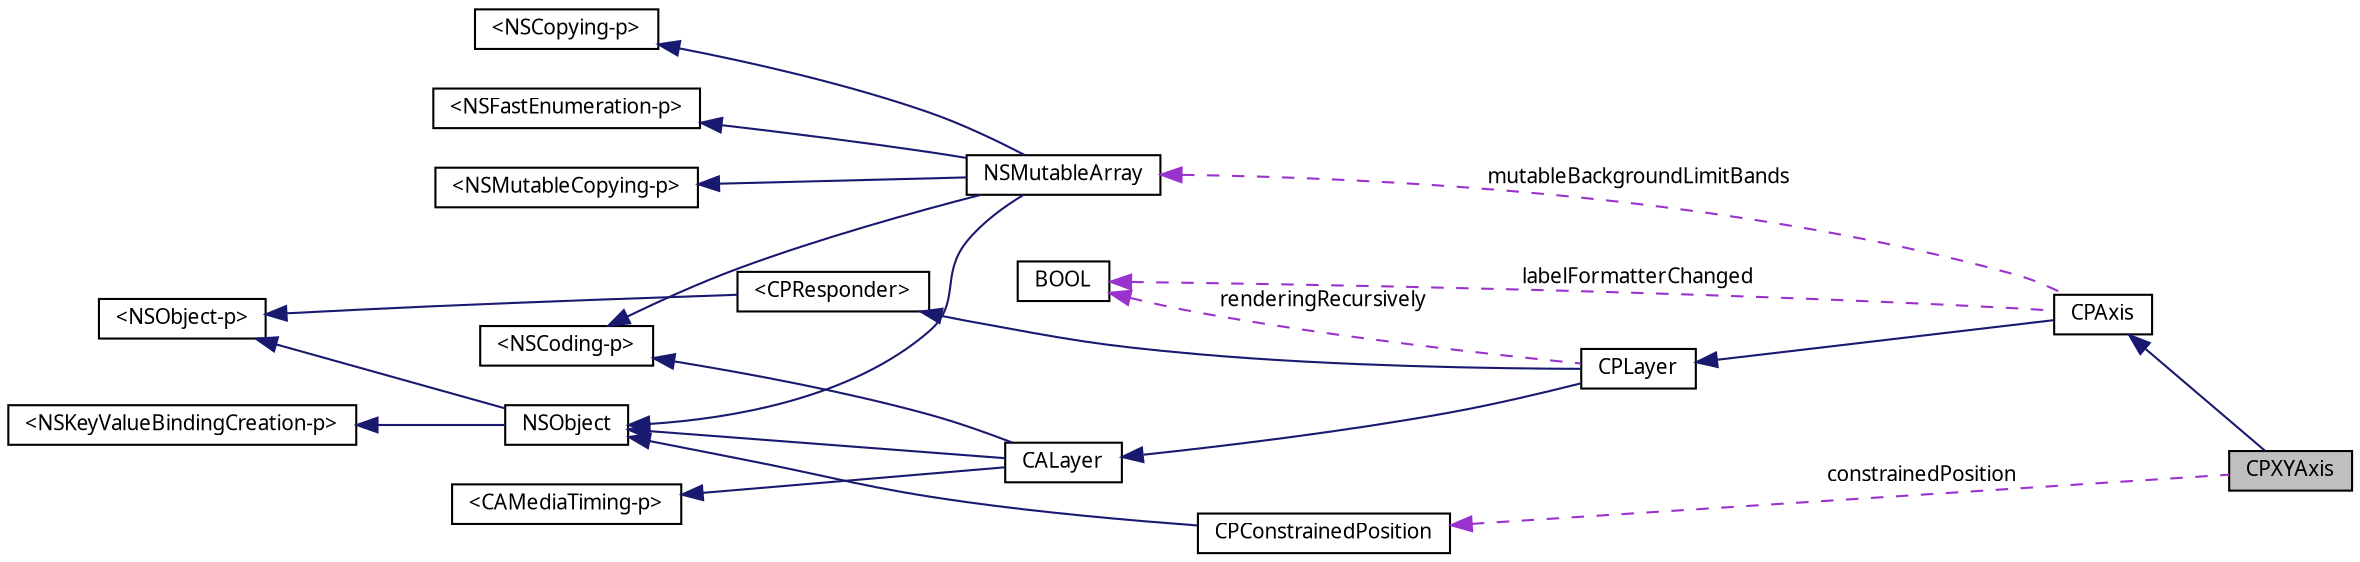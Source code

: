 digraph G
{
  bgcolor="transparent";
  edge [fontname="Lucinda Grande",fontsize="10",labelfontname="Lucinda Grande",labelfontsize="10"];
  node [fontname="Lucinda Grande",fontsize="10",shape=record];
  rankdir=LR;
  Node1 [label="CPXYAxis",height=0.2,width=0.4,color="black", fillcolor="grey75", style="filled" fontcolor="black"];
  Node2 -> Node1 [dir=back,color="midnightblue",fontsize="10",style="solid",fontname="Lucinda Grande"];
  Node2 [label="CPAxis",height=0.2,width=0.4,color="black",URL="$interface_c_p_axis.html",tooltip="An abstract axis class."];
  Node3 -> Node2 [dir=back,color="midnightblue",fontsize="10",style="solid",fontname="Lucinda Grande"];
  Node3 [label="CPLayer",height=0.2,width=0.4,color="black",URL="$interface_c_p_layer.html",tooltip="Base class for all Core Animation layers in Core Plot."];
  Node4 -> Node3 [dir=back,color="midnightblue",fontsize="10",style="solid",fontname="Lucinda Grande"];
  Node4 [label="CALayer",height=0.2,width=0.4,color="black",URL="doxygen-cocoa-tags.xml$http://developer.apple.com/documentation/GraphicsImaging/Reference/CALayer_class/Introduction/Introduction.html"];
  Node5 -> Node4 [dir=back,color="midnightblue",fontsize="10",style="solid",fontname="Lucinda Grande"];
  Node5 [label="NSObject",height=0.2,width=0.4,color="black",URL="doxygen-cocoa-tags.xml$http://developer.apple.com/documentation/Cocoa/Reference/Foundation/Classes/NSObject_Class/Reference/Reference.html"];
  Node6 -> Node5 [dir=back,color="midnightblue",fontsize="10",style="solid",fontname="Lucinda Grande"];
  Node6 [label="\<NSObject-p\>",height=0.2,width=0.4,color="black",URL="doxygen-cocoa-tags.xml$http://developer.apple.com/documentation/Cocoa/Reference/Foundation/Protocols/NSObject_Protocol/Reference/NSObject.html"];
  Node7 -> Node5 [dir=back,color="midnightblue",fontsize="10",style="solid",fontname="Lucinda Grande"];
  Node7 [label="\<NSKeyValueBindingCreation-p\>",height=0.2,width=0.4,color="black",URL="doxygen-cocoa-tags.xml$http://developer.apple.com/documentation/Cocoa/Reference/ApplicationKit/Protocols/NSKeyValueBindingCreation_Protocol/Reference/Reference.html"];
  Node8 -> Node4 [dir=back,color="midnightblue",fontsize="10",style="solid",fontname="Lucinda Grande"];
  Node8 [label="\<NSCoding-p\>",height=0.2,width=0.4,color="black",URL="doxygen-cocoa-tags.xml$http://developer.apple.com/documentation/Cocoa/Reference/Foundation/Protocols/NSCoding_Protocol/Reference/Reference.html"];
  Node9 -> Node4 [dir=back,color="midnightblue",fontsize="10",style="solid",fontname="Lucinda Grande"];
  Node9 [label="\<CAMediaTiming-p\>",height=0.2,width=0.4,color="black",URL="doxygen-cocoa-tags.xml$http://developer.apple.com/documentation/GraphicsImaging/Reference/CAMediaTiming_protocol/Introduction/Introduction.html"];
  Node10 -> Node3 [dir=back,color="midnightblue",fontsize="10",style="solid",fontname="Lucinda Grande"];
  Node10 [label="\<CPResponder\>",height=0.2,width=0.4,color="black",URL="$protocol_c_p_responder-p.html",tooltip="The basis of all event processing in Core Plot."];
  Node6 -> Node10 [dir=back,color="midnightblue",fontsize="10",style="solid",fontname="Lucinda Grande"];
  Node11 -> Node3 [dir=back,color="darkorchid3",fontsize="10",style="dashed",label="renderingRecursively",fontname="Lucinda Grande"];
  Node11 [label="BOOL",height=0.2,width=0.4,color="black",URL="doxygen-cocoa-tags.xml$http://developer.apple.com/mac/library/documentation/Cocoa/Reference/ObjCRuntimeRef/Reference/reference.html"];
  Node11 -> Node2 [dir=back,color="darkorchid3",fontsize="10",style="dashed",label="labelFormatterChanged",fontname="Lucinda Grande"];
  Node12 -> Node2 [dir=back,color="darkorchid3",fontsize="10",style="dashed",label="mutableBackgroundLimitBands",fontname="Lucinda Grande"];
  Node12 [label="NSMutableArray",height=0.2,width=0.4,color="black",URL="doxygen-cocoa-tags.xml$http://developer.apple.com/documentation/Cocoa/Reference/Foundation/Classes/NSMutableArray_Class/Reference/Reference.html"];
  Node5 -> Node12 [dir=back,color="midnightblue",fontsize="10",style="solid",fontname="Lucinda Grande"];
  Node8 -> Node12 [dir=back,color="midnightblue",fontsize="10",style="solid",fontname="Lucinda Grande"];
  Node13 -> Node12 [dir=back,color="midnightblue",fontsize="10",style="solid",fontname="Lucinda Grande"];
  Node13 [label="\<NSCopying-p\>",height=0.2,width=0.4,color="black",URL="doxygen-cocoa-tags.xml$http://developer.apple.com/documentation/Cocoa/Reference/Foundation/Protocols/NSCopying_Protocol/Reference/Reference.html"];
  Node14 -> Node12 [dir=back,color="midnightblue",fontsize="10",style="solid",fontname="Lucinda Grande"];
  Node14 [label="\<NSFastEnumeration-p\>",height=0.2,width=0.4,color="black",URL="doxygen-cocoa-tags.xml$http://developer.apple.com/documentation/Cocoa/Reference/NSFastEnumeration_protocol/Reference/NSFastEnumeration.html"];
  Node15 -> Node12 [dir=back,color="midnightblue",fontsize="10",style="solid",fontname="Lucinda Grande"];
  Node15 [label="\<NSMutableCopying-p\>",height=0.2,width=0.4,color="black",URL="doxygen-cocoa-tags.xml$http://developer.apple.com/documentation/Cocoa/Reference/Foundation/Protocols/NSMutableCopying_Protocol/Reference/Reference.html"];
  Node16 -> Node1 [dir=back,color="darkorchid3",fontsize="10",style="dashed",label="constrainedPosition",fontname="Lucinda Grande"];
  Node16 [label="CPConstrainedPosition",height=0.2,width=0.4,color="black",URL="$interface_c_p_constrained_position.html",tooltip="Implements a spring and strut positioning algorithm for one dimension."];
  Node5 -> Node16 [dir=back,color="midnightblue",fontsize="10",style="solid",fontname="Lucinda Grande"];
}
